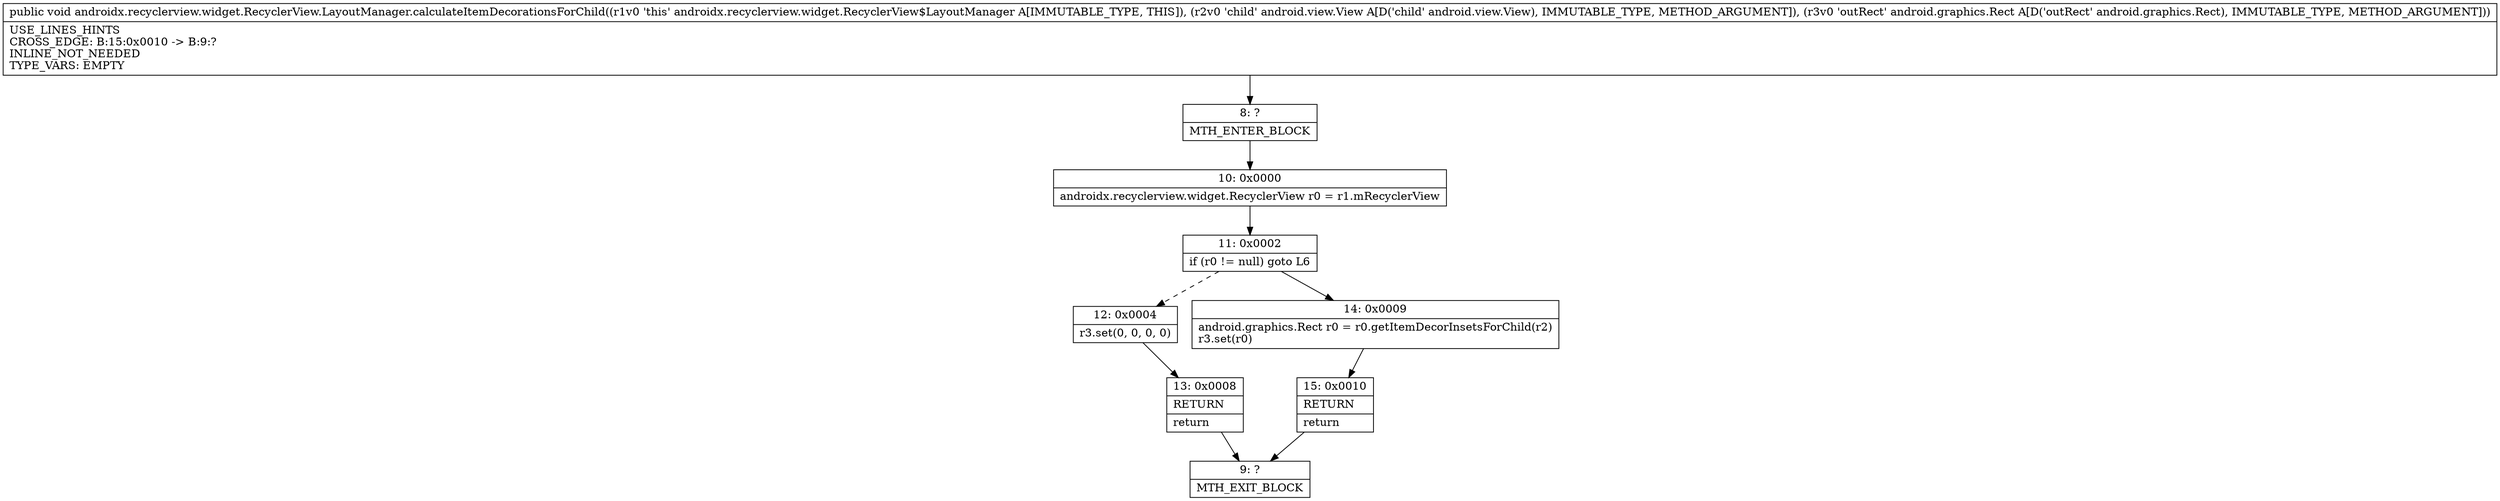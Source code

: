 digraph "CFG forandroidx.recyclerview.widget.RecyclerView.LayoutManager.calculateItemDecorationsForChild(Landroid\/view\/View;Landroid\/graphics\/Rect;)V" {
Node_8 [shape=record,label="{8\:\ ?|MTH_ENTER_BLOCK\l}"];
Node_10 [shape=record,label="{10\:\ 0x0000|androidx.recyclerview.widget.RecyclerView r0 = r1.mRecyclerView\l}"];
Node_11 [shape=record,label="{11\:\ 0x0002|if (r0 != null) goto L6\l}"];
Node_12 [shape=record,label="{12\:\ 0x0004|r3.set(0, 0, 0, 0)\l}"];
Node_13 [shape=record,label="{13\:\ 0x0008|RETURN\l|return\l}"];
Node_9 [shape=record,label="{9\:\ ?|MTH_EXIT_BLOCK\l}"];
Node_14 [shape=record,label="{14\:\ 0x0009|android.graphics.Rect r0 = r0.getItemDecorInsetsForChild(r2)\lr3.set(r0)\l}"];
Node_15 [shape=record,label="{15\:\ 0x0010|RETURN\l|return\l}"];
MethodNode[shape=record,label="{public void androidx.recyclerview.widget.RecyclerView.LayoutManager.calculateItemDecorationsForChild((r1v0 'this' androidx.recyclerview.widget.RecyclerView$LayoutManager A[IMMUTABLE_TYPE, THIS]), (r2v0 'child' android.view.View A[D('child' android.view.View), IMMUTABLE_TYPE, METHOD_ARGUMENT]), (r3v0 'outRect' android.graphics.Rect A[D('outRect' android.graphics.Rect), IMMUTABLE_TYPE, METHOD_ARGUMENT]))  | USE_LINES_HINTS\lCROSS_EDGE: B:15:0x0010 \-\> B:9:?\lINLINE_NOT_NEEDED\lTYPE_VARS: EMPTY\l}"];
MethodNode -> Node_8;Node_8 -> Node_10;
Node_10 -> Node_11;
Node_11 -> Node_12[style=dashed];
Node_11 -> Node_14;
Node_12 -> Node_13;
Node_13 -> Node_9;
Node_14 -> Node_15;
Node_15 -> Node_9;
}

